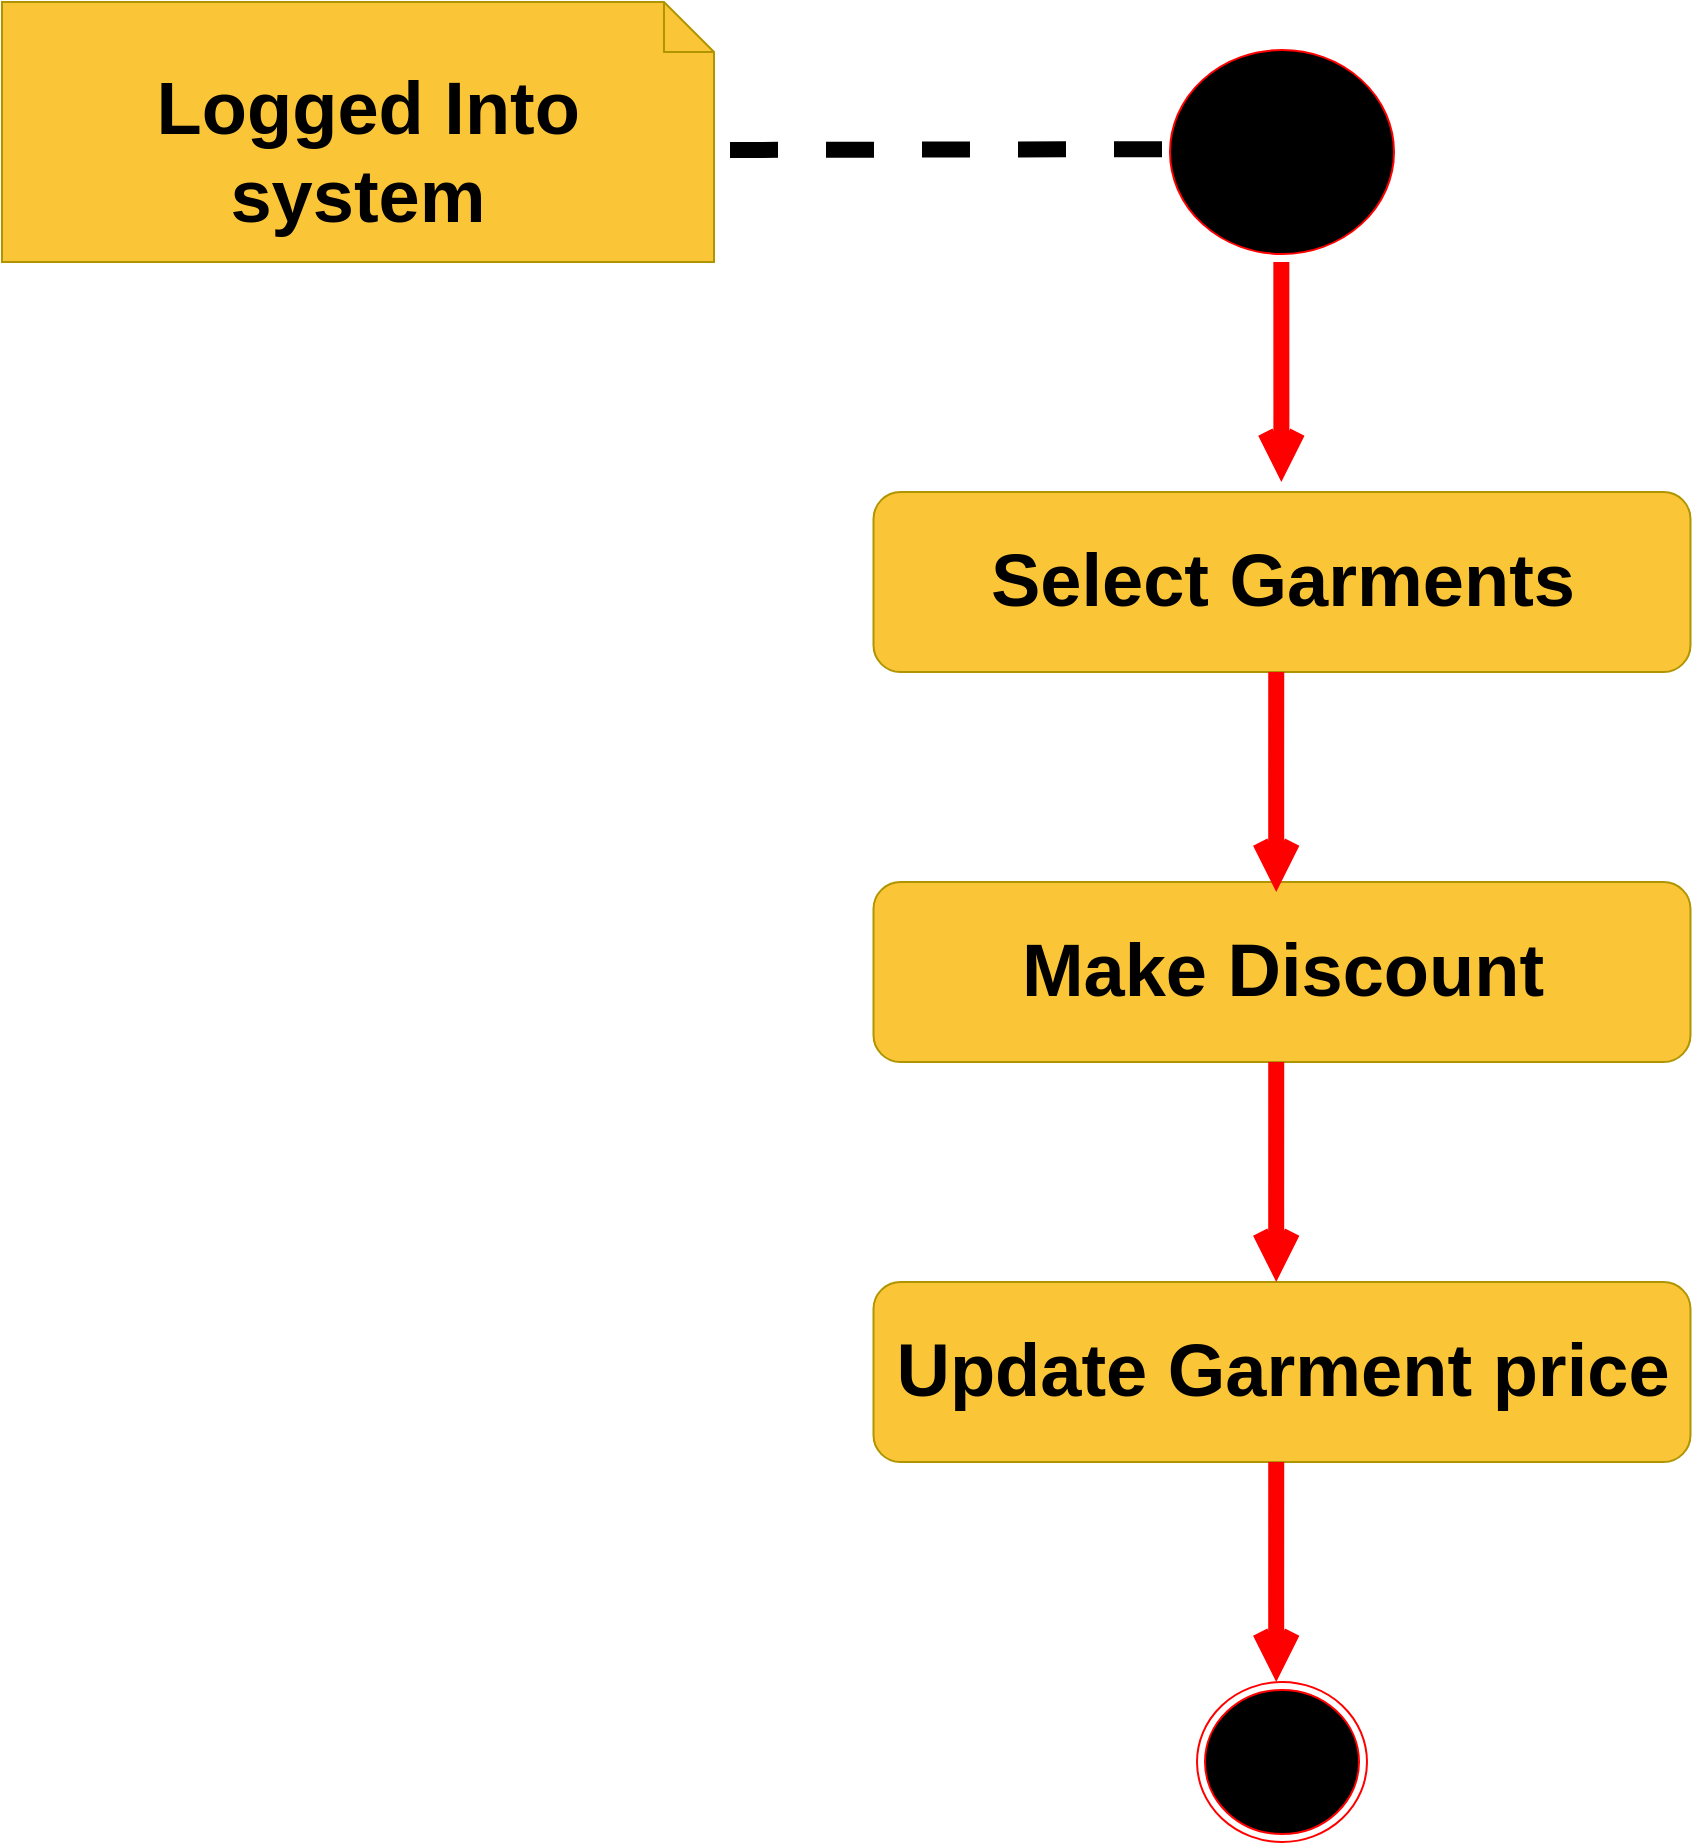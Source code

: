 <mxfile version="20.6.2" type="device"><diagram id="qnDGazSzOJJ-pZLmwRzu" name="Page-1"><mxGraphModel dx="2418" dy="42" grid="1" gridSize="10" guides="1" tooltips="1" connect="1" arrows="1" fold="1" page="1" pageScale="1" pageWidth="1200" pageHeight="1600" math="0" shadow="0"><root><mxCell id="0"/><mxCell id="1" parent="0"/><mxCell id="rk-lemU5-0zHmisJxaeb-1" value="&lt;b&gt;Select Garments&lt;/b&gt;" style="rounded=1;whiteSpace=wrap;html=1;strokeColor=#B09500;fontSize=37;fillColor=#FBC538;fontColor=#000000;" parent="1" vertex="1"><mxGeometry x="1615.75" y="2815" width="408.5" height="90" as="geometry"/></mxCell><mxCell id="rk-lemU5-0zHmisJxaeb-5" value="&lt;span style=&quot;font-size: 37px;&quot;&gt;&lt;b&gt;&amp;nbsp;Logged Into system&lt;/b&gt;&lt;/span&gt;" style="shape=note2;boundedLbl=1;whiteSpace=wrap;html=1;size=25;verticalAlign=top;align=center;strokeColor=#B09500;fillColor=#FBC538;fontColor=#000000;" parent="1" vertex="1"><mxGeometry x="1180" y="2570" width="356" height="130" as="geometry"/></mxCell><mxCell id="rk-lemU5-0zHmisJxaeb-7" value="" style="ellipse;html=1;shape=startState;fillColor=#000000;strokeColor=#ff0000;" parent="1" vertex="1"><mxGeometry x="1760" y="2590" width="120" height="110" as="geometry"/></mxCell><mxCell id="rk-lemU5-0zHmisJxaeb-14" value="&lt;b&gt;Make Discount&lt;/b&gt;" style="rounded=1;whiteSpace=wrap;html=1;strokeColor=#B09500;fontSize=37;fillColor=#FBC538;fontColor=#000000;" parent="1" vertex="1"><mxGeometry x="1615.75" y="3010" width="408.5" height="90" as="geometry"/></mxCell><mxCell id="rk-lemU5-0zHmisJxaeb-15" value="" style="edgeStyle=orthogonalEdgeStyle;html=1;verticalAlign=bottom;endArrow=open;endSize=8;strokeColor=#ff0000;rounded=0;strokeWidth=8;fontSize=37;sketch=0;shadow=0;exitX=0.5;exitY=1;exitDx=0;exitDy=0;" parent="1" edge="1"><mxGeometry relative="1" as="geometry"><mxPoint x="1819.67" y="2810" as="targetPoint"/><mxPoint x="1819.67" y="2700" as="sourcePoint"/><Array as="points"><mxPoint x="1819.67" y="2770"/><mxPoint x="1819.67" y="2770"/></Array></mxGeometry></mxCell><mxCell id="rk-lemU5-0zHmisJxaeb-16" value="" style="edgeStyle=orthogonalEdgeStyle;html=1;verticalAlign=bottom;endArrow=open;endSize=8;strokeColor=#ff0000;rounded=0;strokeWidth=8;fontSize=37;sketch=0;shadow=0;exitX=0.5;exitY=1;exitDx=0;exitDy=0;" parent="1" edge="1"><mxGeometry relative="1" as="geometry"><mxPoint x="1817.12" y="3015" as="targetPoint"/><mxPoint x="1817.12" y="2905" as="sourcePoint"/><Array as="points"><mxPoint x="1816.83" y="2960"/><mxPoint x="1816.83" y="2960"/></Array></mxGeometry></mxCell><mxCell id="rk-lemU5-0zHmisJxaeb-18" value="&lt;b&gt;Update Garment price&lt;/b&gt;" style="rounded=1;whiteSpace=wrap;html=1;strokeColor=#B09500;fontSize=37;fillColor=#FBC538;fontColor=#000000;" parent="1" vertex="1"><mxGeometry x="1615.75" y="3210" width="408.5" height="90" as="geometry"/></mxCell><mxCell id="rk-lemU5-0zHmisJxaeb-19" value="" style="edgeStyle=orthogonalEdgeStyle;html=1;verticalAlign=bottom;endArrow=open;endSize=8;strokeColor=#ff0000;rounded=0;strokeWidth=8;fontSize=37;sketch=0;shadow=0;exitX=0.5;exitY=1;exitDx=0;exitDy=0;" parent="1" edge="1"><mxGeometry relative="1" as="geometry"><mxPoint x="1817.12" y="3210" as="targetPoint"/><mxPoint x="1817.12" y="3100" as="sourcePoint"/><Array as="points"><mxPoint x="1817.12" y="3170"/><mxPoint x="1817.12" y="3170"/></Array></mxGeometry></mxCell><mxCell id="rk-lemU5-0zHmisJxaeb-22" value="" style="ellipse;html=1;shape=endState;fillColor=#000000;strokeColor=#ff0000;" parent="1" vertex="1"><mxGeometry x="1777.5" y="3410" width="85" height="80" as="geometry"/></mxCell><mxCell id="rk-lemU5-0zHmisJxaeb-23" value="" style="endArrow=none;dashed=1;html=1;rounded=0;fontSize=37;strokeWidth=8;" parent="1" edge="1"><mxGeometry width="50" height="50" relative="1" as="geometry"><mxPoint x="1760" y="2643.57" as="sourcePoint"/><mxPoint x="1530" y="2644" as="targetPoint"/></mxGeometry></mxCell><mxCell id="rk-lemU5-0zHmisJxaeb-24" value="" style="edgeStyle=orthogonalEdgeStyle;html=1;verticalAlign=bottom;endArrow=open;endSize=8;strokeColor=#ff0000;rounded=0;strokeWidth=8;fontSize=37;sketch=0;shadow=0;exitX=0.5;exitY=1;exitDx=0;exitDy=0;" parent="1" edge="1"><mxGeometry relative="1" as="geometry"><mxPoint x="1817.12" y="3410" as="targetPoint"/><mxPoint x="1817.12" y="3300" as="sourcePoint"/><Array as="points"><mxPoint x="1817.12" y="3370"/><mxPoint x="1817.12" y="3370"/></Array></mxGeometry></mxCell></root></mxGraphModel></diagram></mxfile>